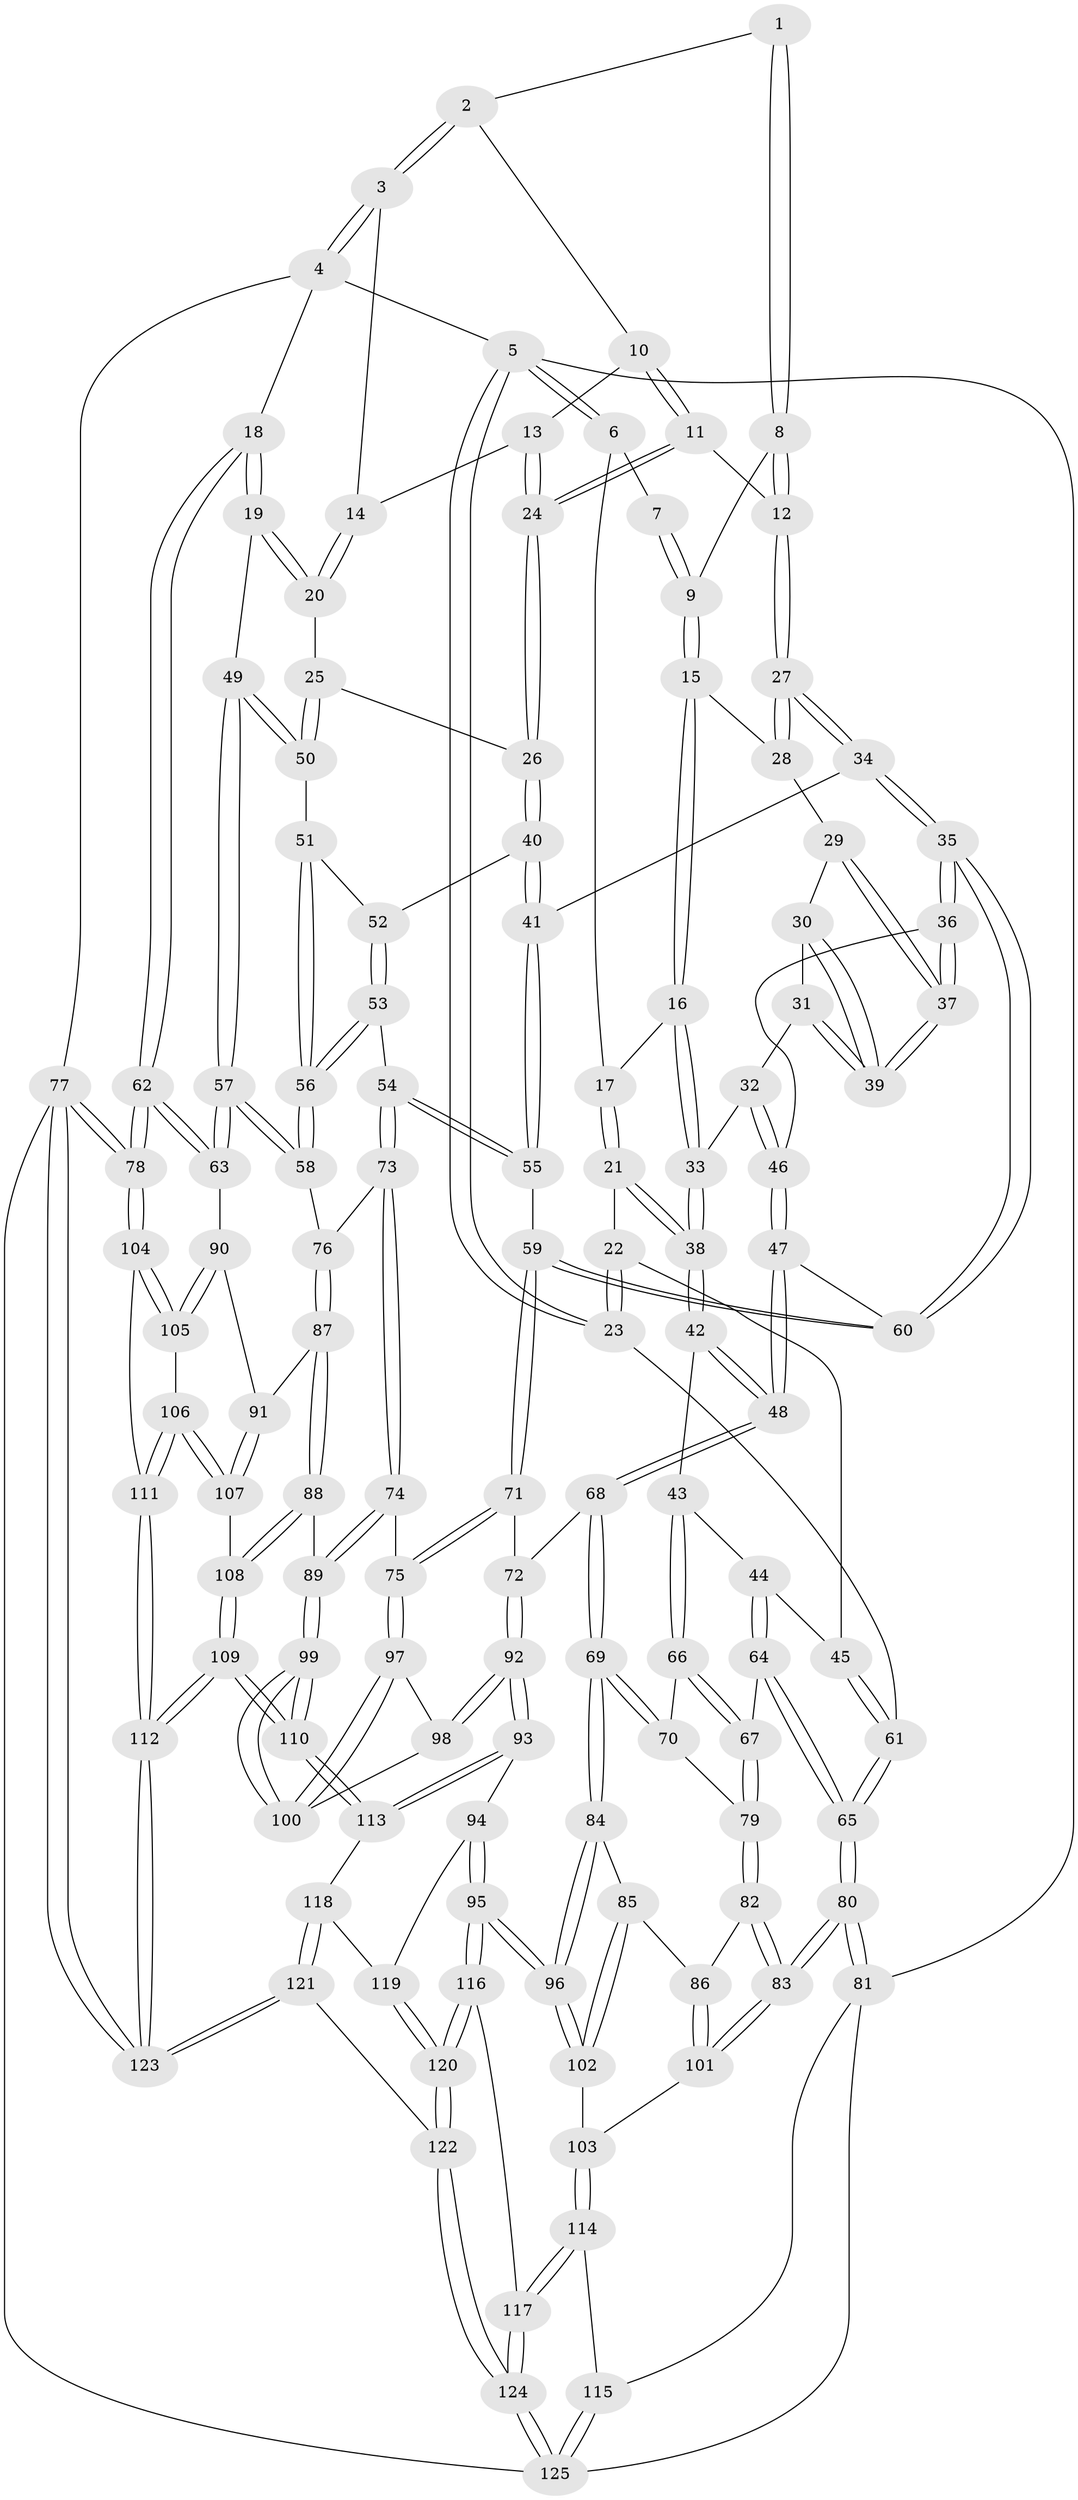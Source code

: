// coarse degree distribution, {3: 0.12903225806451613, 4: 0.3548387096774194, 5: 0.3709677419354839, 7: 0.016129032258064516, 2: 0.04838709677419355, 9: 0.03225806451612903, 8: 0.016129032258064516, 6: 0.03225806451612903}
// Generated by graph-tools (version 1.1) at 2025/06/03/04/25 22:06:46]
// undirected, 125 vertices, 309 edges
graph export_dot {
graph [start="1"]
  node [color=gray90,style=filled];
  1 [pos="+0.6811481220780422+0"];
  2 [pos="+0.7328584814671486+0"];
  3 [pos="+1+0"];
  4 [pos="+1+0"];
  5 [pos="+0+0"];
  6 [pos="+0.04994750157964663+0"];
  7 [pos="+0.4736019545173701+0"];
  8 [pos="+0.5876265497714427+0.025713932976689995"];
  9 [pos="+0.4589796921600572+0.06851338138083896"];
  10 [pos="+0.7331730999107611+0"];
  11 [pos="+0.6689504282906877+0.12549256652244173"];
  12 [pos="+0.6232611834071018+0.1334680396327869"];
  13 [pos="+0.814534030307127+0.09983790380989892"];
  14 [pos="+0.838156878601208+0.09422151271614147"];
  15 [pos="+0.4552178257772453+0.079230371291334"];
  16 [pos="+0.37358096962724696+0.10753661989529567"];
  17 [pos="+0.13914025779823705+0"];
  18 [pos="+1+0.04398390765055677"];
  19 [pos="+1+0.12759260250509222"];
  20 [pos="+0.9830952419209908+0.1575685920463206"];
  21 [pos="+0.153988254182474+0.1102399339176075"];
  22 [pos="+0.12697482884228242+0.1681429216495523"];
  23 [pos="+0+0.20708078632909074"];
  24 [pos="+0.765132780438466+0.19177172725201866"];
  25 [pos="+0.9119421407822632+0.20089381423412503"];
  26 [pos="+0.7704657956276453+0.205981900466703"];
  27 [pos="+0.6222824858058327+0.1341621573114715"];
  28 [pos="+0.5039782675586766+0.1264790618232154"];
  29 [pos="+0.5028855145553985+0.1370218662680765"];
  30 [pos="+0.4433929916977785+0.2006056796022615"];
  31 [pos="+0.41097790619558544+0.21006843129470992"];
  32 [pos="+0.3976733170952238+0.2132687613278344"];
  33 [pos="+0.3594875611407218+0.14636774167874045"];
  34 [pos="+0.596232749322388+0.2635137152296589"];
  35 [pos="+0.5630727823826429+0.2766638199462861"];
  36 [pos="+0.5122383897814007+0.24601852984021638"];
  37 [pos="+0.5069477439357858+0.22568538629196885"];
  38 [pos="+0.2838018739800786+0.19527301625231236"];
  39 [pos="+0.5036528412471529+0.2245330511520866"];
  40 [pos="+0.7626038662944379+0.24145833646853887"];
  41 [pos="+0.6405926036408931+0.2825274746234024"];
  42 [pos="+0.26819899122908175+0.280931155158153"];
  43 [pos="+0.15820716322063053+0.3079168058679849"];
  44 [pos="+0.1481126579736094+0.3002348000847097"];
  45 [pos="+0.12993785192242902+0.2608330740397058"];
  46 [pos="+0.41041096471681804+0.2819697882075678"];
  47 [pos="+0.3889040328769292+0.3267897125983495"];
  48 [pos="+0.3634757461367837+0.3546744077215461"];
  49 [pos="+0.9468430845892964+0.3163228719864069"];
  50 [pos="+0.8968023924993445+0.27517109294785835"];
  51 [pos="+0.8614988980699467+0.30436727464309643"];
  52 [pos="+0.7633289137962171+0.24342174664746916"];
  53 [pos="+0.7595897680974061+0.36421634435511463"];
  54 [pos="+0.6969212914428863+0.39795889414421964"];
  55 [pos="+0.6683980744470084+0.37700198894473935"];
  56 [pos="+0.875426374606122+0.4219224528487098"];
  57 [pos="+0.932413169993059+0.46693849822120603"];
  58 [pos="+0.9048169731794662+0.4549540220008105"];
  59 [pos="+0.5501923578199672+0.39585610915568126"];
  60 [pos="+0.5436359116188173+0.33538898078145946"];
  61 [pos="+0+0.23124736633539664"];
  62 [pos="+1+0.5491905808999462"];
  63 [pos="+0.9458825025182632+0.47791471785777756"];
  64 [pos="+0+0.37933914438160254"];
  65 [pos="+0+0.3609556883211669"];
  66 [pos="+0.15869500744976345+0.3137728892723115"];
  67 [pos="+0.10677706569381477+0.46495884766879597"];
  68 [pos="+0.3665105224051462+0.4406810806916852"];
  69 [pos="+0.3211880852758881+0.4792485793547361"];
  70 [pos="+0.2531569381161092+0.4505611706993647"];
  71 [pos="+0.5114436519993908+0.48133864003739296"];
  72 [pos="+0.5080876908004439+0.4822259072417663"];
  73 [pos="+0.6889674996153264+0.47921092932108905"];
  74 [pos="+0.6634204072981381+0.5042018758074485"];
  75 [pos="+0.5868507606103159+0.5146615749575547"];
  76 [pos="+0.7762585695596524+0.4970795360356687"];
  77 [pos="+1+1"];
  78 [pos="+1+0.6435762662881557"];
  79 [pos="+0.10880515645188715+0.4695785660397146"];
  80 [pos="+0+0.6198677957297645"];
  81 [pos="+0+0.8572644732136712"];
  82 [pos="+0.10351653969743402+0.5154388232088586"];
  83 [pos="+0+0.6235823326007465"];
  84 [pos="+0.3077925188755522+0.5253182893125796"];
  85 [pos="+0.14815236028462822+0.563153838192086"];
  86 [pos="+0.1296317623903562+0.5493660516795277"];
  87 [pos="+0.7674807654688309+0.5975291120550363"];
  88 [pos="+0.7420814841416918+0.6093802106673926"];
  89 [pos="+0.7108128248453347+0.6046518242747236"];
  90 [pos="+0.8783129890329522+0.559145969876666"];
  91 [pos="+0.8100326778954826+0.6022307588550178"];
  92 [pos="+0.4569507604700259+0.6839793433023027"];
  93 [pos="+0.4296590247872561+0.7042239027886897"];
  94 [pos="+0.3809418736276343+0.7261211676030944"];
  95 [pos="+0.35543677804042895+0.7294013285337101"];
  96 [pos="+0.32869352187108+0.6831602583081549"];
  97 [pos="+0.5881315963560003+0.527229323376709"];
  98 [pos="+0.512517502585854+0.6802377637502195"];
  99 [pos="+0.627378954556748+0.6878181172293275"];
  100 [pos="+0.6143506164086194+0.6804761763523663"];
  101 [pos="+0.03148616200099815+0.683202125179667"];
  102 [pos="+0.16471529999778983+0.6428850939712195"];
  103 [pos="+0.08854362174748365+0.7171788899667608"];
  104 [pos="+1+0.649763282851062"];
  105 [pos="+0.8751694469742615+0.6574643183196512"];
  106 [pos="+0.8397744312149336+0.6933738526202115"];
  107 [pos="+0.8338311932207755+0.6842022362860954"];
  108 [pos="+0.7549611007378177+0.6529283143145037"];
  109 [pos="+0.717458896643101+0.8626657949063127"];
  110 [pos="+0.7117897626863992+0.8578431564440355"];
  111 [pos="+0.8395810513557984+0.7273292268068019"];
  112 [pos="+0.7557499625044675+0.9062996890026151"];
  113 [pos="+0.638976790144533+0.8444489004043101"];
  114 [pos="+0.1386065512007755+0.8406892392904959"];
  115 [pos="+0.061826836932565785+0.8599621101373746"];
  116 [pos="+0.28460939663722623+0.8477833668734921"];
  117 [pos="+0.14782682042735706+0.8454192948859416"];
  118 [pos="+0.5290848837099525+0.8502066797805146"];
  119 [pos="+0.4967652126350177+0.8410746394882979"];
  120 [pos="+0.37948818431409104+1"];
  121 [pos="+0.41645936802771094+1"];
  122 [pos="+0.4075269435304729+1"];
  123 [pos="+0.8647755897129835+1"];
  124 [pos="+0.007194190193285123+1"];
  125 [pos="+0+1"];
  1 -- 2;
  1 -- 8;
  1 -- 8;
  2 -- 3;
  2 -- 3;
  2 -- 10;
  3 -- 4;
  3 -- 4;
  3 -- 14;
  4 -- 5;
  4 -- 18;
  4 -- 77;
  5 -- 6;
  5 -- 6;
  5 -- 23;
  5 -- 23;
  5 -- 81;
  6 -- 7;
  6 -- 17;
  7 -- 9;
  7 -- 9;
  8 -- 9;
  8 -- 12;
  8 -- 12;
  9 -- 15;
  9 -- 15;
  10 -- 11;
  10 -- 11;
  10 -- 13;
  11 -- 12;
  11 -- 24;
  11 -- 24;
  12 -- 27;
  12 -- 27;
  13 -- 14;
  13 -- 24;
  13 -- 24;
  14 -- 20;
  14 -- 20;
  15 -- 16;
  15 -- 16;
  15 -- 28;
  16 -- 17;
  16 -- 33;
  16 -- 33;
  17 -- 21;
  17 -- 21;
  18 -- 19;
  18 -- 19;
  18 -- 62;
  18 -- 62;
  19 -- 20;
  19 -- 20;
  19 -- 49;
  20 -- 25;
  21 -- 22;
  21 -- 38;
  21 -- 38;
  22 -- 23;
  22 -- 23;
  22 -- 45;
  23 -- 61;
  24 -- 26;
  24 -- 26;
  25 -- 26;
  25 -- 50;
  25 -- 50;
  26 -- 40;
  26 -- 40;
  27 -- 28;
  27 -- 28;
  27 -- 34;
  27 -- 34;
  28 -- 29;
  29 -- 30;
  29 -- 37;
  29 -- 37;
  30 -- 31;
  30 -- 39;
  30 -- 39;
  31 -- 32;
  31 -- 39;
  31 -- 39;
  32 -- 33;
  32 -- 46;
  32 -- 46;
  33 -- 38;
  33 -- 38;
  34 -- 35;
  34 -- 35;
  34 -- 41;
  35 -- 36;
  35 -- 36;
  35 -- 60;
  35 -- 60;
  36 -- 37;
  36 -- 37;
  36 -- 46;
  37 -- 39;
  37 -- 39;
  38 -- 42;
  38 -- 42;
  40 -- 41;
  40 -- 41;
  40 -- 52;
  41 -- 55;
  41 -- 55;
  42 -- 43;
  42 -- 48;
  42 -- 48;
  43 -- 44;
  43 -- 66;
  43 -- 66;
  44 -- 45;
  44 -- 64;
  44 -- 64;
  45 -- 61;
  45 -- 61;
  46 -- 47;
  46 -- 47;
  47 -- 48;
  47 -- 48;
  47 -- 60;
  48 -- 68;
  48 -- 68;
  49 -- 50;
  49 -- 50;
  49 -- 57;
  49 -- 57;
  50 -- 51;
  51 -- 52;
  51 -- 56;
  51 -- 56;
  52 -- 53;
  52 -- 53;
  53 -- 54;
  53 -- 56;
  53 -- 56;
  54 -- 55;
  54 -- 55;
  54 -- 73;
  54 -- 73;
  55 -- 59;
  56 -- 58;
  56 -- 58;
  57 -- 58;
  57 -- 58;
  57 -- 63;
  57 -- 63;
  58 -- 76;
  59 -- 60;
  59 -- 60;
  59 -- 71;
  59 -- 71;
  61 -- 65;
  61 -- 65;
  62 -- 63;
  62 -- 63;
  62 -- 78;
  62 -- 78;
  63 -- 90;
  64 -- 65;
  64 -- 65;
  64 -- 67;
  65 -- 80;
  65 -- 80;
  66 -- 67;
  66 -- 67;
  66 -- 70;
  67 -- 79;
  67 -- 79;
  68 -- 69;
  68 -- 69;
  68 -- 72;
  69 -- 70;
  69 -- 70;
  69 -- 84;
  69 -- 84;
  70 -- 79;
  71 -- 72;
  71 -- 75;
  71 -- 75;
  72 -- 92;
  72 -- 92;
  73 -- 74;
  73 -- 74;
  73 -- 76;
  74 -- 75;
  74 -- 89;
  74 -- 89;
  75 -- 97;
  75 -- 97;
  76 -- 87;
  76 -- 87;
  77 -- 78;
  77 -- 78;
  77 -- 123;
  77 -- 123;
  77 -- 125;
  78 -- 104;
  78 -- 104;
  79 -- 82;
  79 -- 82;
  80 -- 81;
  80 -- 81;
  80 -- 83;
  80 -- 83;
  81 -- 115;
  81 -- 125;
  82 -- 83;
  82 -- 83;
  82 -- 86;
  83 -- 101;
  83 -- 101;
  84 -- 85;
  84 -- 96;
  84 -- 96;
  85 -- 86;
  85 -- 102;
  85 -- 102;
  86 -- 101;
  86 -- 101;
  87 -- 88;
  87 -- 88;
  87 -- 91;
  88 -- 89;
  88 -- 108;
  88 -- 108;
  89 -- 99;
  89 -- 99;
  90 -- 91;
  90 -- 105;
  90 -- 105;
  91 -- 107;
  91 -- 107;
  92 -- 93;
  92 -- 93;
  92 -- 98;
  92 -- 98;
  93 -- 94;
  93 -- 113;
  93 -- 113;
  94 -- 95;
  94 -- 95;
  94 -- 119;
  95 -- 96;
  95 -- 96;
  95 -- 116;
  95 -- 116;
  96 -- 102;
  96 -- 102;
  97 -- 98;
  97 -- 100;
  97 -- 100;
  98 -- 100;
  99 -- 100;
  99 -- 100;
  99 -- 110;
  99 -- 110;
  101 -- 103;
  102 -- 103;
  103 -- 114;
  103 -- 114;
  104 -- 105;
  104 -- 105;
  104 -- 111;
  105 -- 106;
  106 -- 107;
  106 -- 107;
  106 -- 111;
  106 -- 111;
  107 -- 108;
  108 -- 109;
  108 -- 109;
  109 -- 110;
  109 -- 110;
  109 -- 112;
  109 -- 112;
  110 -- 113;
  110 -- 113;
  111 -- 112;
  111 -- 112;
  112 -- 123;
  112 -- 123;
  113 -- 118;
  114 -- 115;
  114 -- 117;
  114 -- 117;
  115 -- 125;
  115 -- 125;
  116 -- 117;
  116 -- 120;
  116 -- 120;
  117 -- 124;
  117 -- 124;
  118 -- 119;
  118 -- 121;
  118 -- 121;
  119 -- 120;
  119 -- 120;
  120 -- 122;
  120 -- 122;
  121 -- 122;
  121 -- 123;
  121 -- 123;
  122 -- 124;
  122 -- 124;
  124 -- 125;
  124 -- 125;
}
